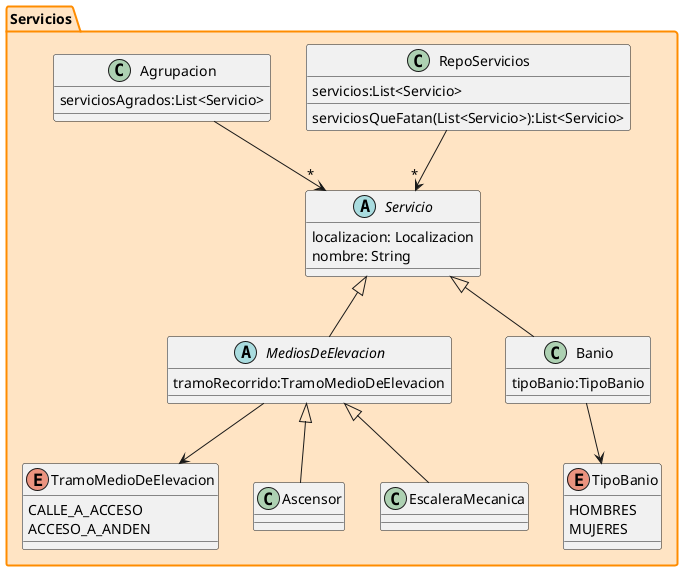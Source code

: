 @startuml
'https://plantuml.com/class-diagram

package Servicios #back:bisque;line:darkorange;line.bold {
  class RepoServicios{
      servicios:List<Servicio>
      serviciosQueFatan(List<Servicio>):List<Servicio>
  }
  class Agrupacion{
      serviciosAgrados:List<Servicio>
  }
  abstract class Servicio{
    localizacion: Localizacion
    nombre: String
  }

  abstract class MediosDeElevacion{
    tramoRecorrido:TramoMedioDeElevacion
  }

  enum TramoMedioDeElevacion{
    CALLE_A_ACCESO
    ACCESO_A_ANDEN
  }

  class Ascensor{
  }

  class EscaleraMecanica{
  }

  class Banio{
    tipoBanio:TipoBanio
  }

  enum TipoBanio{
    HOMBRES
    MUJERES
  }

'Relaciones de servicios
    RepoServicios -down->"*" Servicio
    Agrupacion -->"*" Servicio
    MediosDeElevacion -up-|> Servicio
    MediosDeElevacion --> TramoMedioDeElevacion
    Ascensor -up-|> MediosDeElevacion
    EscaleraMecanica -up-|> MediosDeElevacion
    Banio -up-|> Servicio
    Banio --> TipoBanio
}

@enduml